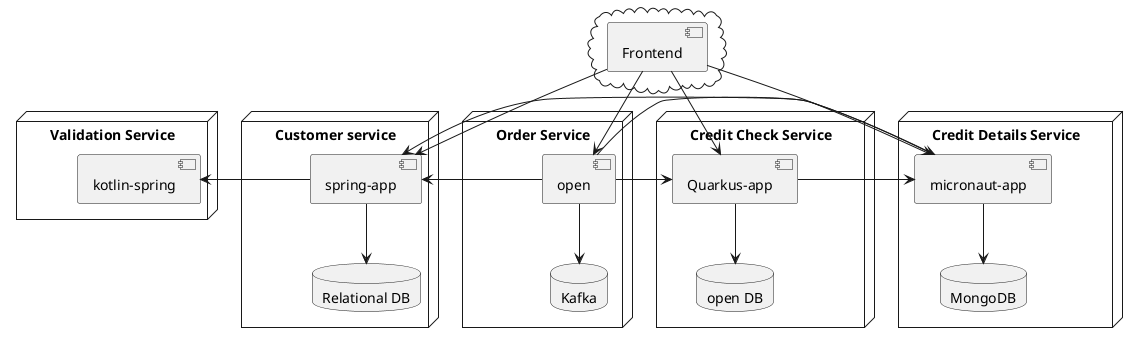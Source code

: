 @startuml
cloud {
[Frontend]
}
node "Customer service"{
[spring-app]
database "Relational DB"
}

node "Validation Service" {
[kotlin-spring]
}




node "Credit Details Service" {
[micronaut-app]
database "MongoDB"
}

node "Credit Check Service" {
[Quarkus-app]
database "open DB"

}

node "Order Service" {
[open]
database "Kafka"
}


database "MongoDB"






[Frontend] -down-> [spring-app]
[Frontend] -down-> [micronaut-app]
[Frontend] -down-> [Quarkus-app]
[Frontend] -down-> [open]

[spring-app] -left-> [kotlin-spring]
[spring-app] -down-> [Relational DB]

[open] -> [spring-app]
[open] -> [Quarkus-app]
[open] -> [micronaut-app]
[open] -down-> [Kafka]

[Quarkus-app] ->  [micronaut-app]
[Quarkus-app] -down->  [open DB]

[micronaut-app] ->  [spring-app]
[micronaut-app] -down->  [MongoDB]

@enduml